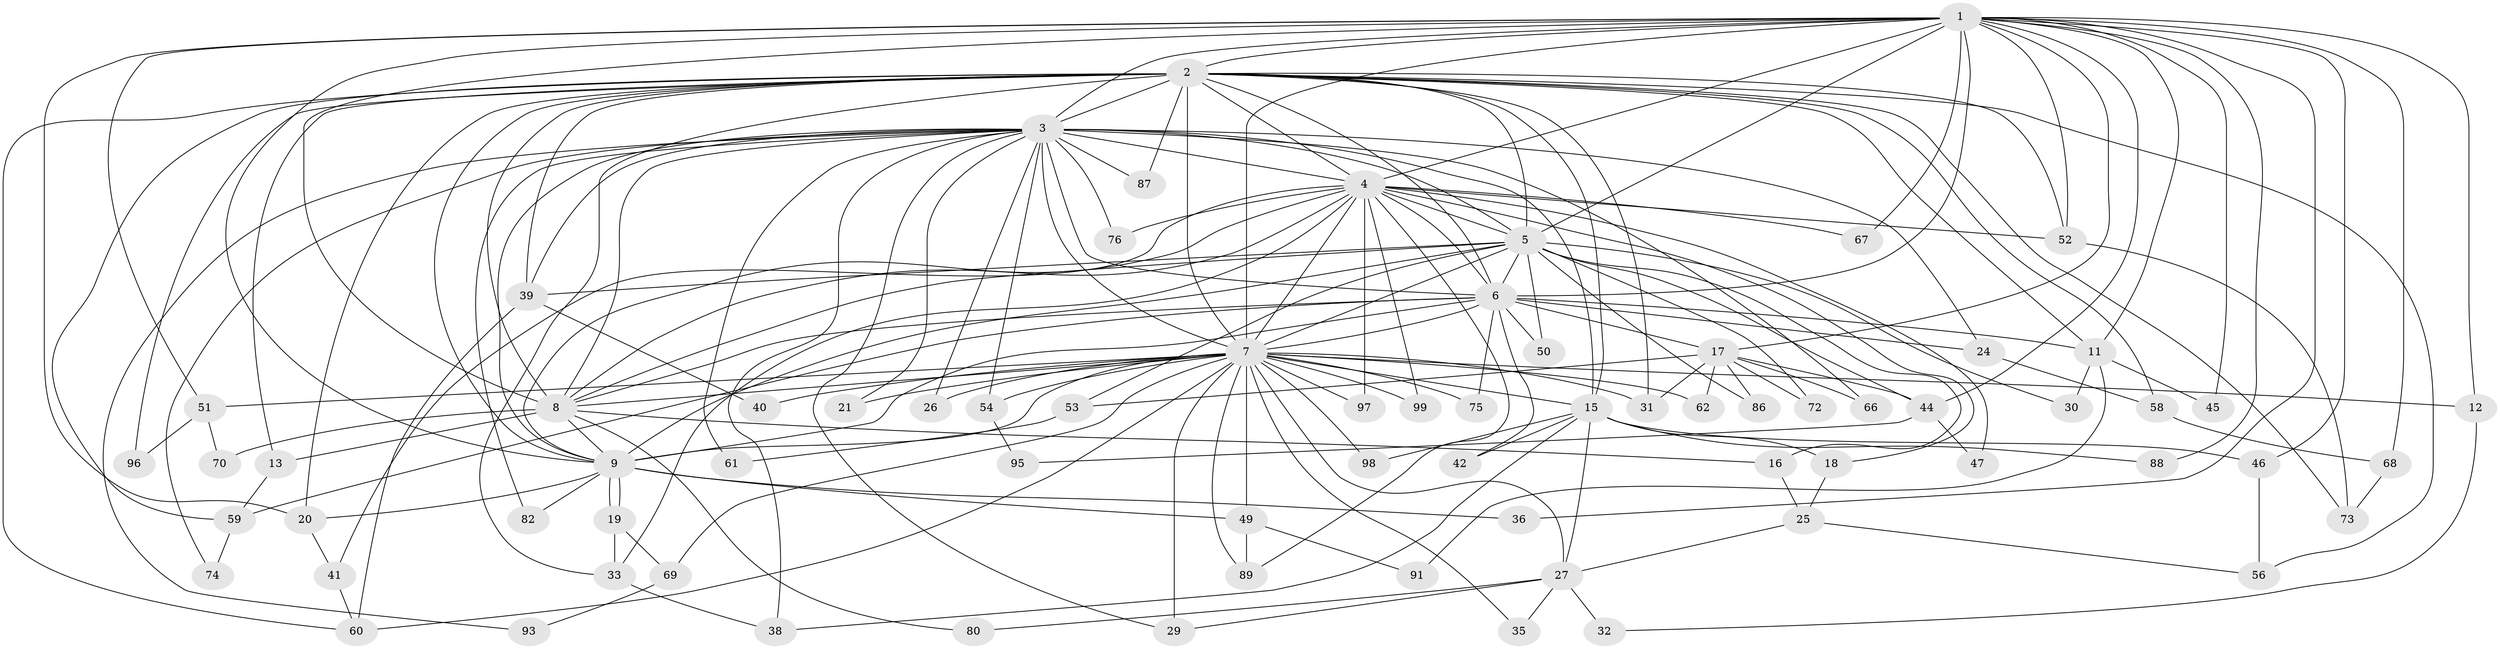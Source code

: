 // Generated by graph-tools (version 1.1) at 2025/23/03/03/25 07:23:46]
// undirected, 74 vertices, 183 edges
graph export_dot {
graph [start="1"]
  node [color=gray90,style=filled];
  1 [super="+28"];
  2 [super="+43"];
  3 [super="+77"];
  4 [super="+23"];
  5 [super="+22"];
  6 [super="+57"];
  7 [super="+10"];
  8 [super="+78"];
  9 [super="+92"];
  11 [super="+14"];
  12;
  13;
  15 [super="+37"];
  16;
  17 [super="+48"];
  18;
  19;
  20 [super="+65"];
  21;
  24;
  25 [super="+64"];
  26;
  27;
  29 [super="+84"];
  30;
  31;
  32;
  33 [super="+34"];
  35;
  36;
  38 [super="+100"];
  39 [super="+55"];
  40;
  41 [super="+63"];
  42;
  44 [super="+85"];
  45;
  46;
  47;
  49;
  50;
  51;
  52 [super="+79"];
  53;
  54;
  56 [super="+83"];
  58;
  59 [super="+71"];
  60 [super="+94"];
  61;
  62;
  66;
  67;
  68;
  69;
  70;
  72;
  73 [super="+81"];
  74;
  75;
  76;
  80;
  82;
  86;
  87;
  88;
  89 [super="+90"];
  91;
  93;
  95;
  96;
  97;
  98;
  99;
  1 -- 2;
  1 -- 3;
  1 -- 4;
  1 -- 5;
  1 -- 6;
  1 -- 7 [weight=3];
  1 -- 8;
  1 -- 9;
  1 -- 11;
  1 -- 12;
  1 -- 17;
  1 -- 20;
  1 -- 36;
  1 -- 44;
  1 -- 45;
  1 -- 46;
  1 -- 51;
  1 -- 52;
  1 -- 67;
  1 -- 68;
  1 -- 88;
  2 -- 3;
  2 -- 4;
  2 -- 5;
  2 -- 6;
  2 -- 7 [weight=2];
  2 -- 8;
  2 -- 9;
  2 -- 11 [weight=2];
  2 -- 13;
  2 -- 20;
  2 -- 31;
  2 -- 33;
  2 -- 39;
  2 -- 52;
  2 -- 56;
  2 -- 58;
  2 -- 59;
  2 -- 60;
  2 -- 87;
  2 -- 96;
  2 -- 15;
  2 -- 73;
  3 -- 4 [weight=2];
  3 -- 5;
  3 -- 6;
  3 -- 7 [weight=2];
  3 -- 8;
  3 -- 9;
  3 -- 15;
  3 -- 21;
  3 -- 24;
  3 -- 26;
  3 -- 38;
  3 -- 54;
  3 -- 61;
  3 -- 66;
  3 -- 74;
  3 -- 76;
  3 -- 82;
  3 -- 87;
  3 -- 93;
  3 -- 29;
  3 -- 39;
  4 -- 5 [weight=2];
  4 -- 6;
  4 -- 7 [weight=2];
  4 -- 8;
  4 -- 9;
  4 -- 18;
  4 -- 41;
  4 -- 47;
  4 -- 67;
  4 -- 97;
  4 -- 99;
  4 -- 76;
  4 -- 33;
  4 -- 52;
  4 -- 89;
  5 -- 6;
  5 -- 7 [weight=2];
  5 -- 8 [weight=3];
  5 -- 9;
  5 -- 16;
  5 -- 30;
  5 -- 39;
  5 -- 50;
  5 -- 72;
  5 -- 44;
  5 -- 53;
  5 -- 86;
  6 -- 7 [weight=3];
  6 -- 8;
  6 -- 9;
  6 -- 17;
  6 -- 24;
  6 -- 42;
  6 -- 50;
  6 -- 75;
  6 -- 59;
  6 -- 11;
  7 -- 8 [weight=2];
  7 -- 9 [weight=2];
  7 -- 12;
  7 -- 21;
  7 -- 27;
  7 -- 29;
  7 -- 35;
  7 -- 40;
  7 -- 49;
  7 -- 51;
  7 -- 62;
  7 -- 69;
  7 -- 89;
  7 -- 97;
  7 -- 99;
  7 -- 98;
  7 -- 75;
  7 -- 15;
  7 -- 54;
  7 -- 26;
  7 -- 31;
  7 -- 60;
  8 -- 9;
  8 -- 13;
  8 -- 16;
  8 -- 70;
  8 -- 80;
  9 -- 19;
  9 -- 19;
  9 -- 36;
  9 -- 49;
  9 -- 82;
  9 -- 20;
  11 -- 30;
  11 -- 45;
  11 -- 91;
  12 -- 32;
  13 -- 59;
  15 -- 18;
  15 -- 27;
  15 -- 38;
  15 -- 42;
  15 -- 46;
  15 -- 98;
  15 -- 88;
  16 -- 25;
  17 -- 44;
  17 -- 53;
  17 -- 66;
  17 -- 72;
  17 -- 86;
  17 -- 62;
  17 -- 31;
  18 -- 25;
  19 -- 33;
  19 -- 69;
  20 -- 41;
  24 -- 58;
  25 -- 56;
  25 -- 27;
  27 -- 29;
  27 -- 32;
  27 -- 35;
  27 -- 80;
  33 -- 38;
  39 -- 40;
  39 -- 60;
  41 -- 60;
  44 -- 47;
  44 -- 95;
  46 -- 56;
  49 -- 89;
  49 -- 91;
  51 -- 70;
  51 -- 96;
  52 -- 73;
  53 -- 61;
  54 -- 95;
  58 -- 68;
  59 -- 74;
  68 -- 73;
  69 -- 93;
}
